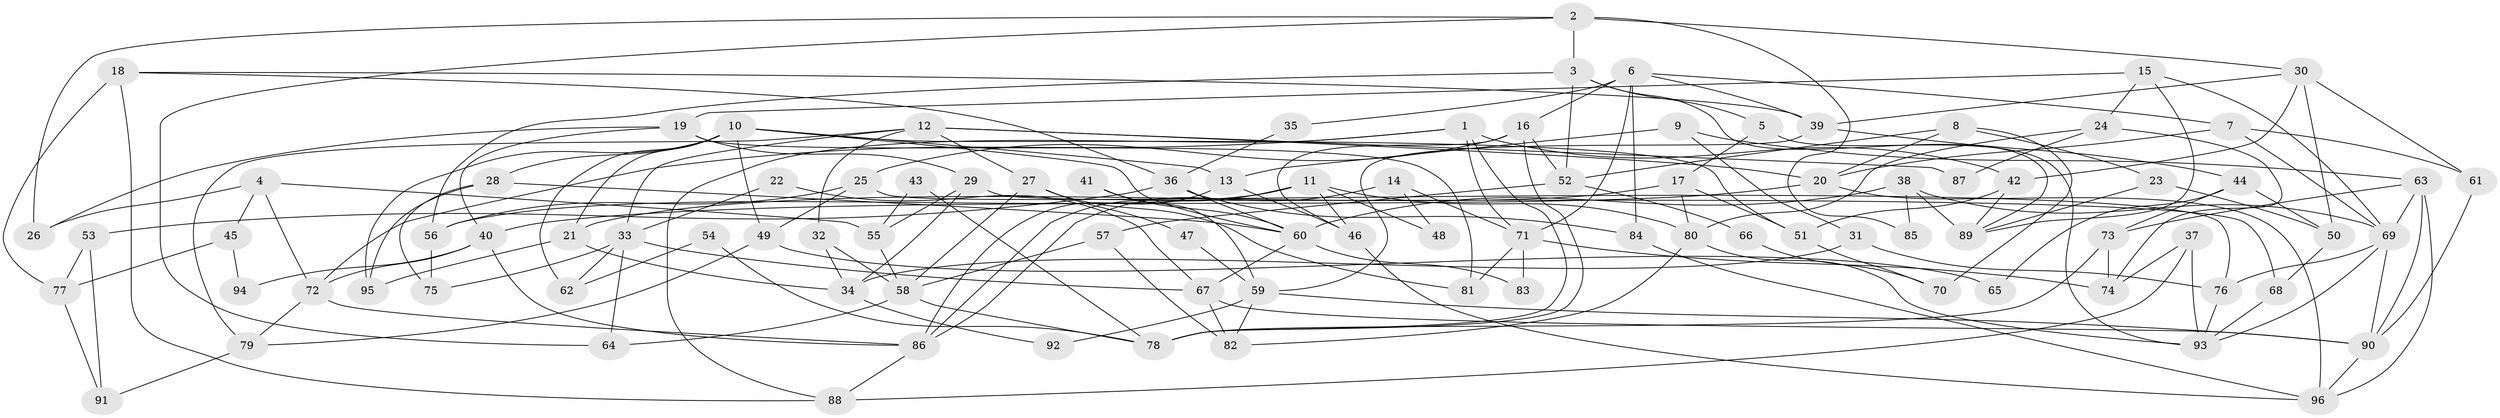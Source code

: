 // Generated by graph-tools (version 1.1) at 2025/50/03/09/25 03:50:02]
// undirected, 96 vertices, 192 edges
graph export_dot {
graph [start="1"]
  node [color=gray90,style=filled];
  1;
  2;
  3;
  4;
  5;
  6;
  7;
  8;
  9;
  10;
  11;
  12;
  13;
  14;
  15;
  16;
  17;
  18;
  19;
  20;
  21;
  22;
  23;
  24;
  25;
  26;
  27;
  28;
  29;
  30;
  31;
  32;
  33;
  34;
  35;
  36;
  37;
  38;
  39;
  40;
  41;
  42;
  43;
  44;
  45;
  46;
  47;
  48;
  49;
  50;
  51;
  52;
  53;
  54;
  55;
  56;
  57;
  58;
  59;
  60;
  61;
  62;
  63;
  64;
  65;
  66;
  67;
  68;
  69;
  70;
  71;
  72;
  73;
  74;
  75;
  76;
  77;
  78;
  79;
  80;
  81;
  82;
  83;
  84;
  85;
  86;
  87;
  88;
  89;
  90;
  91;
  92;
  93;
  94;
  95;
  96;
  1 -- 42;
  1 -- 71;
  1 -- 72;
  1 -- 78;
  1 -- 88;
  2 -- 30;
  2 -- 3;
  2 -- 26;
  2 -- 64;
  2 -- 85;
  3 -- 56;
  3 -- 89;
  3 -- 5;
  3 -- 52;
  4 -- 26;
  4 -- 55;
  4 -- 45;
  4 -- 72;
  5 -- 93;
  5 -- 17;
  6 -- 16;
  6 -- 7;
  6 -- 35;
  6 -- 39;
  6 -- 71;
  6 -- 84;
  7 -- 20;
  7 -- 69;
  7 -- 61;
  8 -- 23;
  8 -- 52;
  8 -- 20;
  8 -- 70;
  9 -- 13;
  9 -- 31;
  9 -- 63;
  10 -- 95;
  10 -- 28;
  10 -- 13;
  10 -- 21;
  10 -- 49;
  10 -- 51;
  10 -- 60;
  10 -- 62;
  11 -- 86;
  11 -- 46;
  11 -- 48;
  11 -- 56;
  11 -- 80;
  12 -- 27;
  12 -- 33;
  12 -- 20;
  12 -- 32;
  12 -- 79;
  12 -- 87;
  13 -- 86;
  13 -- 46;
  14 -- 86;
  14 -- 71;
  14 -- 48;
  15 -- 69;
  15 -- 89;
  15 -- 19;
  15 -- 24;
  16 -- 46;
  16 -- 78;
  16 -- 25;
  16 -- 52;
  17 -- 80;
  17 -- 21;
  17 -- 51;
  18 -- 39;
  18 -- 88;
  18 -- 36;
  18 -- 77;
  19 -- 40;
  19 -- 26;
  19 -- 29;
  19 -- 81;
  20 -- 40;
  20 -- 96;
  21 -- 34;
  21 -- 95;
  22 -- 33;
  22 -- 67;
  23 -- 50;
  23 -- 89;
  24 -- 74;
  24 -- 80;
  24 -- 87;
  25 -- 49;
  25 -- 56;
  25 -- 76;
  27 -- 81;
  27 -- 58;
  27 -- 47;
  28 -- 60;
  28 -- 75;
  28 -- 95;
  29 -- 68;
  29 -- 34;
  29 -- 55;
  30 -- 39;
  30 -- 61;
  30 -- 42;
  30 -- 50;
  31 -- 76;
  31 -- 34;
  32 -- 34;
  32 -- 58;
  33 -- 64;
  33 -- 67;
  33 -- 62;
  33 -- 75;
  34 -- 92;
  35 -- 36;
  36 -- 84;
  36 -- 53;
  36 -- 60;
  37 -- 93;
  37 -- 88;
  37 -- 74;
  38 -- 69;
  38 -- 60;
  38 -- 85;
  38 -- 89;
  39 -- 59;
  39 -- 44;
  40 -- 72;
  40 -- 86;
  40 -- 94;
  41 -- 59;
  41 -- 60;
  42 -- 51;
  42 -- 89;
  43 -- 55;
  43 -- 78;
  44 -- 73;
  44 -- 50;
  44 -- 65;
  45 -- 77;
  45 -- 94;
  46 -- 96;
  47 -- 59;
  49 -- 79;
  49 -- 65;
  50 -- 68;
  51 -- 70;
  52 -- 57;
  52 -- 66;
  53 -- 91;
  53 -- 77;
  54 -- 62;
  54 -- 78;
  55 -- 58;
  56 -- 75;
  57 -- 82;
  57 -- 58;
  58 -- 64;
  58 -- 78;
  59 -- 82;
  59 -- 90;
  59 -- 92;
  60 -- 67;
  60 -- 83;
  61 -- 90;
  63 -- 90;
  63 -- 69;
  63 -- 73;
  63 -- 96;
  66 -- 70;
  67 -- 90;
  67 -- 82;
  68 -- 93;
  69 -- 93;
  69 -- 76;
  69 -- 90;
  71 -- 74;
  71 -- 81;
  71 -- 83;
  72 -- 79;
  72 -- 86;
  73 -- 78;
  73 -- 74;
  76 -- 93;
  77 -- 91;
  79 -- 91;
  80 -- 82;
  80 -- 93;
  84 -- 96;
  86 -- 88;
  90 -- 96;
}
